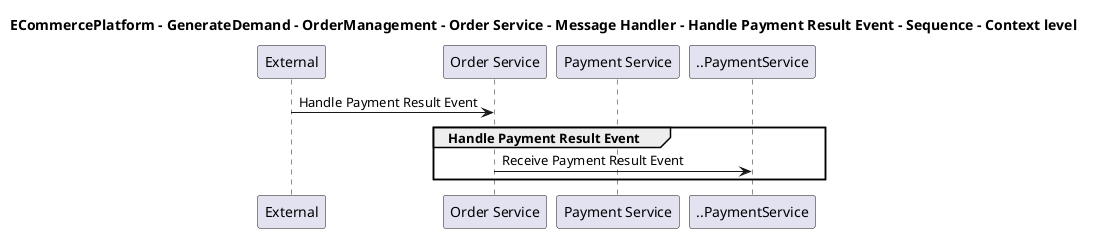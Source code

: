 @startuml

title ECommercePlatform - GenerateDemand - OrderManagement - Order Service - Message Handler - Handle Payment Result Event - Sequence - Context level

participant "External" as C4InterFlow.SoftwareSystems.ExternalSystem
participant "Order Service" as ECommercePlatform.GenerateDemand.OrderManagement.SoftwareSystems.OrderService
participant "Payment Service" as ECommercePlatform.Deliver.Payments.SoftwareSystems.PaymentService

C4InterFlow.SoftwareSystems.ExternalSystem -> ECommercePlatform.GenerateDemand.OrderManagement.SoftwareSystems.OrderService : Handle Payment Result Event
group Handle Payment Result Event
ECommercePlatform.GenerateDemand.OrderManagement.SoftwareSystems.OrderService -> ..PaymentService : Receive Payment Result Event
end


@enduml
